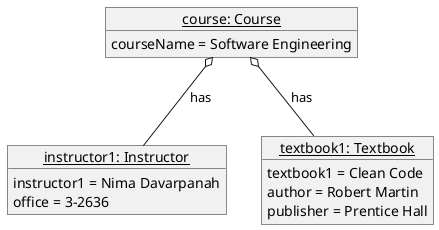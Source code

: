@startuml

object "<u>course: Course" as course{
    courseName = Software Engineering
}

object "<u>instructor1: Instructor" as instructor1{
    instructor1 = Nima Davarpanah
    office = 3-2636
}


object "<u>textbook1: Textbook" as textbook1 {
    textbook1 = Clean Code
    author = Robert Martin
    publisher = Prentice Hall
}


course o-- instructor1: has
course o-- textbook1: has

@enduml
